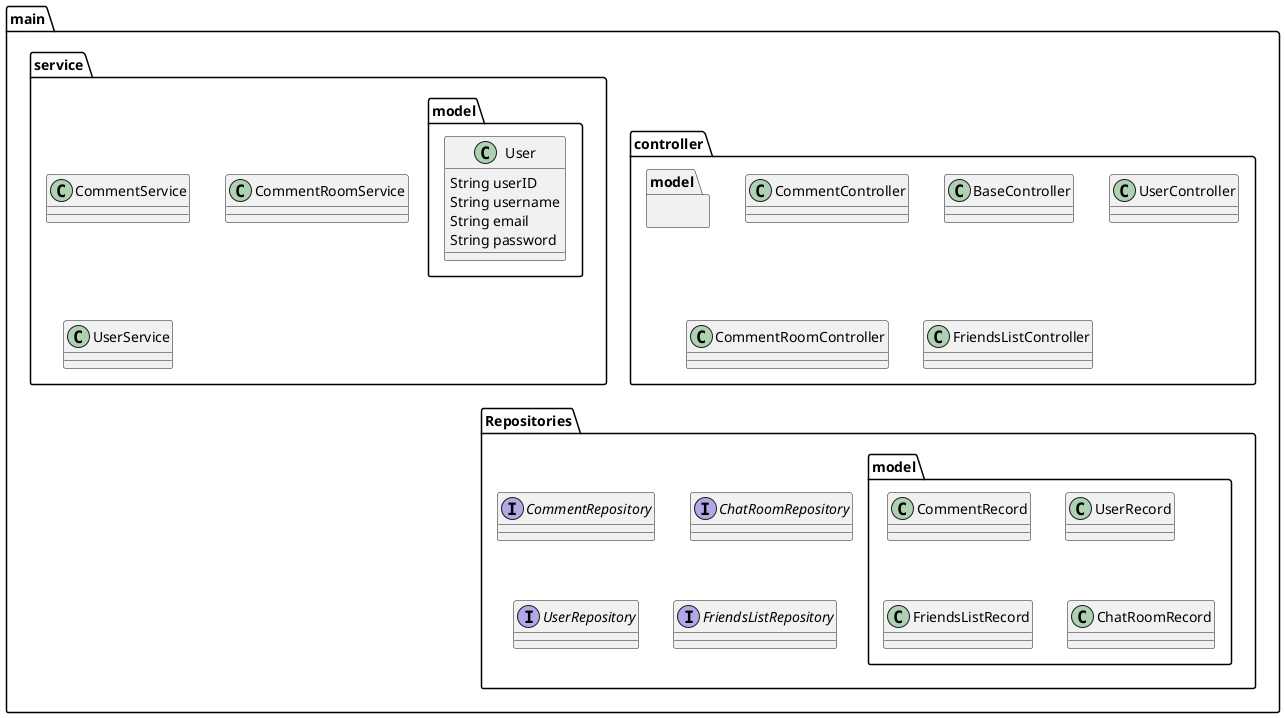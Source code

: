 @startuml
'https://plantuml.com/class-diagram

package main {
package controller{
class CommentController
class BaseController
class UserController
class CommentRoomController
class FriendsListController
package model {
}
    }

package service {

class CommentService
class CommentRoomService
class UserService
package model {
class User {
String userID
String username
String email
String password
}
    }
        }

package Repositories {

Interface CommentRepository
Interface ChatRoomRepository
Interface UserRepository
Interface FriendsListRepository
package model{
class CommentRecord
class UserRecord
class FriendsListRecord
class ChatRoomRecord
}
    }
        }
            }



@enduml